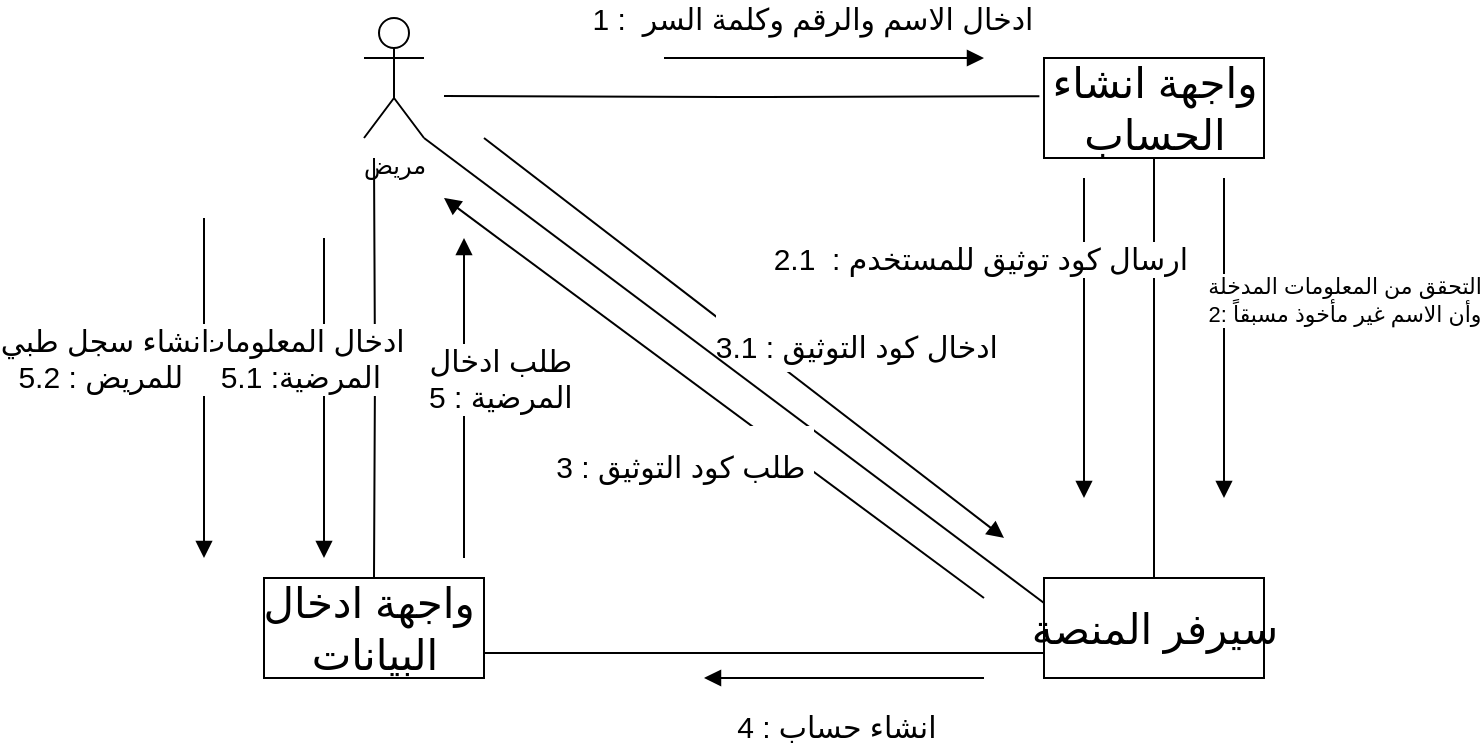<mxfile version="13.9.9" type="device"><diagram id="6s1cHMpI95H-qI50MBcM" name="Page-1"><mxGraphModel dx="1463" dy="846" grid="1" gridSize="10" guides="1" tooltips="1" connect="1" arrows="1" fold="1" page="1" pageScale="1" pageWidth="850" pageHeight="1100" math="0" shadow="0"><root><mxCell id="0"/><mxCell id="1" parent="0"/><mxCell id="NJ33t-JN1eJcF9ct_GX5-2" value="مريض" style="shape=umlActor;verticalLabelPosition=bottom;verticalAlign=top;html=1;" vertex="1" parent="1"><mxGeometry x="240" y="560" width="30" height="60" as="geometry"/></mxCell><mxCell id="NJ33t-JN1eJcF9ct_GX5-3" value="" style="endArrow=none;html=1;edgeStyle=orthogonalEdgeStyle;entryX=-0.021;entryY=0.383;entryDx=0;entryDy=0;entryPerimeter=0;" edge="1" parent="1" target="NJ33t-JN1eJcF9ct_GX5-6"><mxGeometry relative="1" as="geometry"><mxPoint x="280" y="599" as="sourcePoint"/><mxPoint x="560" y="600" as="targetPoint"/></mxGeometry></mxCell><mxCell id="NJ33t-JN1eJcF9ct_GX5-4" value="" style="endArrow=block;endFill=1;html=1;edgeStyle=orthogonalEdgeStyle;align=left;verticalAlign=top;" edge="1" parent="1"><mxGeometry x="-1" relative="1" as="geometry"><mxPoint x="390" y="580" as="sourcePoint"/><mxPoint x="550" y="580" as="targetPoint"/><Array as="points"><mxPoint x="490" y="580"/><mxPoint x="490" y="580"/></Array></mxGeometry></mxCell><mxCell id="NJ33t-JN1eJcF9ct_GX5-5" value="&lt;span style=&quot;font-size: 15px&quot;&gt;1 :&amp;nbsp; ادخال الاسم والرقم وكلمة السر&lt;/span&gt;" style="edgeLabel;html=1;align=center;verticalAlign=middle;resizable=0;points=[];" vertex="1" connectable="0" parent="NJ33t-JN1eJcF9ct_GX5-4"><mxGeometry x="0.26" y="3" relative="1" as="geometry"><mxPoint x="-27" y="-17" as="offset"/></mxGeometry></mxCell><mxCell id="NJ33t-JN1eJcF9ct_GX5-6" value="&lt;span style=&quot;font-size: 21px&quot;&gt;واجهة انشاء &lt;br&gt;الحساب&lt;br&gt;&lt;/span&gt;" style="html=1;" vertex="1" parent="1"><mxGeometry x="580" y="580" width="110" height="50" as="geometry"/></mxCell><mxCell id="NJ33t-JN1eJcF9ct_GX5-7" value="" style="html=1;verticalAlign=bottom;endArrow=block;fontSize=28;" edge="1" parent="1"><mxGeometry width="80" relative="1" as="geometry"><mxPoint x="670" y="640" as="sourcePoint"/><mxPoint x="670" y="800" as="targetPoint"/></mxGeometry></mxCell><mxCell id="NJ33t-JN1eJcF9ct_GX5-8" value="&lt;span style=&quot;font-size: 15px&quot;&gt;&lt;br&gt;&lt;/span&gt;" style="edgeLabel;html=1;align=center;verticalAlign=middle;resizable=0;points=[];fontSize=28;" vertex="1" connectable="0" parent="NJ33t-JN1eJcF9ct_GX5-7"><mxGeometry x="0.197" y="2" relative="1" as="geometry"><mxPoint x="98" y="-21.72" as="offset"/></mxGeometry></mxCell><mxCell id="NJ33t-JN1eJcF9ct_GX5-38" value="التحقق من المعلومات المدخلة&lt;br&gt;2: وأن الاسم غير مأخوذ مسبقاً" style="edgeLabel;html=1;align=center;verticalAlign=middle;resizable=0;points=[];" vertex="1" connectable="0" parent="NJ33t-JN1eJcF9ct_GX5-7"><mxGeometry x="-0.159" y="-2" relative="1" as="geometry"><mxPoint x="62" y="-7.2" as="offset"/></mxGeometry></mxCell><mxCell id="NJ33t-JN1eJcF9ct_GX5-9" value="&lt;span style=&quot;font-size: 21px&quot;&gt;سيرفر المنصة&lt;br&gt;&lt;/span&gt;" style="html=1;" vertex="1" parent="1"><mxGeometry x="580" y="840" width="110" height="50" as="geometry"/></mxCell><mxCell id="NJ33t-JN1eJcF9ct_GX5-10" value="" style="endArrow=none;html=1;edgeStyle=orthogonalEdgeStyle;exitX=0.5;exitY=1;exitDx=0;exitDy=0;" edge="1" parent="1" source="NJ33t-JN1eJcF9ct_GX5-6" target="NJ33t-JN1eJcF9ct_GX5-9"><mxGeometry relative="1" as="geometry"><mxPoint x="635" y="660" as="sourcePoint"/><mxPoint x="522.257" y="477" as="targetPoint"/></mxGeometry></mxCell><mxCell id="NJ33t-JN1eJcF9ct_GX5-11" value="" style="html=1;verticalAlign=bottom;endArrow=block;fontSize=28;" edge="1" parent="1"><mxGeometry width="80" relative="1" as="geometry"><mxPoint x="600" y="640" as="sourcePoint"/><mxPoint x="600" y="800" as="targetPoint"/></mxGeometry></mxCell><mxCell id="NJ33t-JN1eJcF9ct_GX5-13" value="&amp;nbsp;" style="edgeLabel;html=1;align=center;verticalAlign=middle;resizable=0;points=[];" vertex="1" connectable="0" parent="NJ33t-JN1eJcF9ct_GX5-11"><mxGeometry x="-0.421" y="-1" relative="1" as="geometry"><mxPoint x="-29" y="-3.33" as="offset"/></mxGeometry></mxCell><mxCell id="NJ33t-JN1eJcF9ct_GX5-16" value="&lt;font style=&quot;font-size: 15px&quot;&gt;ارسال كود توثيق للمستخدم :&amp;nbsp; 2.1&amp;nbsp;&lt;/font&gt;" style="edgeLabel;html=1;align=center;verticalAlign=middle;resizable=0;points=[];" vertex="1" connectable="0" parent="NJ33t-JN1eJcF9ct_GX5-11"><mxGeometry x="-0.236" relative="1" as="geometry"><mxPoint x="-50" y="-20.83" as="offset"/></mxGeometry></mxCell><mxCell id="NJ33t-JN1eJcF9ct_GX5-17" value="" style="html=1;verticalAlign=bottom;endArrow=block;fontSize=28;" edge="1" parent="1"><mxGeometry width="80" relative="1" as="geometry"><mxPoint x="300" y="620" as="sourcePoint"/><mxPoint x="560" y="820" as="targetPoint"/></mxGeometry></mxCell><mxCell id="NJ33t-JN1eJcF9ct_GX5-18" value="&lt;font style=&quot;font-size: 15px&quot;&gt;3.1 : ادخال كود التوثيق&amp;nbsp;&lt;/font&gt;" style="edgeLabel;html=1;align=center;verticalAlign=middle;resizable=0;points=[];fontSize=28;" vertex="1" connectable="0" parent="NJ33t-JN1eJcF9ct_GX5-17"><mxGeometry x="0.197" y="2" relative="1" as="geometry"><mxPoint x="31.17" y="-18.09" as="offset"/></mxGeometry></mxCell><mxCell id="NJ33t-JN1eJcF9ct_GX5-19" value="" style="endArrow=none;html=1;rounded=0;fontSize=28;entryX=0;entryY=0.25;entryDx=0;entryDy=0;exitX=1;exitY=1;exitDx=0;exitDy=0;exitPerimeter=0;" edge="1" parent="1" source="NJ33t-JN1eJcF9ct_GX5-2" target="NJ33t-JN1eJcF9ct_GX5-9"><mxGeometry relative="1" as="geometry"><mxPoint x="536.585" y="329.544" as="sourcePoint"/><mxPoint x="812.777" y="476.964" as="targetPoint"/></mxGeometry></mxCell><mxCell id="NJ33t-JN1eJcF9ct_GX5-20" value="" style="html=1;verticalAlign=bottom;endArrow=block;fontSize=28;" edge="1" parent="1"><mxGeometry width="80" relative="1" as="geometry"><mxPoint x="550" y="850" as="sourcePoint"/><mxPoint x="280" y="650" as="targetPoint"/></mxGeometry></mxCell><mxCell id="NJ33t-JN1eJcF9ct_GX5-21" value="&lt;font style=&quot;font-size: 15px&quot;&gt;3 : طلب كود التوثيق&amp;nbsp;&lt;/font&gt;" style="edgeLabel;html=1;align=center;verticalAlign=middle;resizable=0;points=[];fontSize=28;" vertex="1" connectable="0" parent="NJ33t-JN1eJcF9ct_GX5-20"><mxGeometry x="0.197" y="2" relative="1" as="geometry"><mxPoint x="12.57" y="47.93" as="offset"/></mxGeometry></mxCell><mxCell id="NJ33t-JN1eJcF9ct_GX5-23" value="" style="endArrow=none;html=1;edgeStyle=orthogonalEdgeStyle;exitX=0;exitY=0.75;exitDx=0;exitDy=0;entryX=1;entryY=0.75;entryDx=0;entryDy=0;" edge="1" parent="1" source="NJ33t-JN1eJcF9ct_GX5-9" target="NJ33t-JN1eJcF9ct_GX5-24"><mxGeometry relative="1" as="geometry"><mxPoint x="645" y="870" as="sourcePoint"/><mxPoint x="440" y="868" as="targetPoint"/><Array as="points"/></mxGeometry></mxCell><mxCell id="NJ33t-JN1eJcF9ct_GX5-24" value="&lt;span style=&quot;font-size: 21px&quot;&gt;واجهة ادخال&amp;nbsp;&lt;br&gt;البيانات&lt;br&gt;&lt;/span&gt;" style="html=1;" vertex="1" parent="1"><mxGeometry x="190" y="840" width="110" height="50" as="geometry"/></mxCell><mxCell id="NJ33t-JN1eJcF9ct_GX5-25" value="" style="html=1;verticalAlign=bottom;endArrow=block;fontSize=28;" edge="1" parent="1"><mxGeometry width="80" relative="1" as="geometry"><mxPoint x="550" y="890" as="sourcePoint"/><mxPoint x="410" y="890" as="targetPoint"/><Array as="points"><mxPoint x="490" y="890"/></Array></mxGeometry></mxCell><mxCell id="NJ33t-JN1eJcF9ct_GX5-26" value="&lt;span style=&quot;font-size: 15px&quot;&gt;انشاء حساب : 4&amp;nbsp;&lt;br&gt;&lt;/span&gt;" style="edgeLabel;html=1;align=center;verticalAlign=middle;resizable=0;points=[];fontSize=28;" vertex="1" connectable="0" parent="NJ33t-JN1eJcF9ct_GX5-25"><mxGeometry x="0.197" y="2" relative="1" as="geometry"><mxPoint x="11.72" y="18" as="offset"/></mxGeometry></mxCell><mxCell id="NJ33t-JN1eJcF9ct_GX5-31" value="" style="endArrow=block;endFill=1;html=1;edgeStyle=orthogonalEdgeStyle;align=left;verticalAlign=top;" edge="1" parent="1"><mxGeometry x="-1" relative="1" as="geometry"><mxPoint x="290" y="830" as="sourcePoint"/><mxPoint x="290" y="670" as="targetPoint"/><Array as="points"><mxPoint x="290" y="700"/><mxPoint x="290" y="700"/></Array></mxGeometry></mxCell><mxCell id="NJ33t-JN1eJcF9ct_GX5-32" value="&lt;span style=&quot;font-size: 15px&quot;&gt;طلب ادخال&amp;nbsp;&lt;br&gt;5 : المرضية&amp;nbsp;&lt;br&gt;&lt;/span&gt;" style="edgeLabel;html=1;align=center;verticalAlign=middle;resizable=0;points=[];" vertex="1" connectable="0" parent="NJ33t-JN1eJcF9ct_GX5-31"><mxGeometry x="0.26" y="3" relative="1" as="geometry"><mxPoint x="23" y="10.83" as="offset"/></mxGeometry></mxCell><mxCell id="NJ33t-JN1eJcF9ct_GX5-34" value="" style="endArrow=none;html=1;edgeStyle=orthogonalEdgeStyle;entryX=0.5;entryY=0;entryDx=0;entryDy=0;" edge="1" parent="1" target="NJ33t-JN1eJcF9ct_GX5-24"><mxGeometry relative="1" as="geometry"><mxPoint x="245" y="630" as="sourcePoint"/><mxPoint x="310" y="887.5" as="targetPoint"/><Array as="points"/></mxGeometry></mxCell><mxCell id="NJ33t-JN1eJcF9ct_GX5-35" value="" style="html=1;verticalAlign=bottom;endArrow=block;fontSize=28;" edge="1" parent="1"><mxGeometry width="80" relative="1" as="geometry"><mxPoint x="220" y="670" as="sourcePoint"/><mxPoint x="220" y="830" as="targetPoint"/></mxGeometry></mxCell><mxCell id="NJ33t-JN1eJcF9ct_GX5-36" value="&amp;nbsp;" style="edgeLabel;html=1;align=center;verticalAlign=middle;resizable=0;points=[];" vertex="1" connectable="0" parent="NJ33t-JN1eJcF9ct_GX5-35"><mxGeometry x="-0.421" y="-1" relative="1" as="geometry"><mxPoint x="-29" y="-3.33" as="offset"/></mxGeometry></mxCell><mxCell id="NJ33t-JN1eJcF9ct_GX5-37" value="&lt;span style=&quot;font-size: 15px&quot;&gt;ادخال المعلومات&amp;nbsp;&lt;br&gt;5.1 :المرضية&amp;nbsp;&lt;br&gt;&lt;/span&gt;" style="edgeLabel;html=1;align=center;verticalAlign=middle;resizable=0;points=[];" vertex="1" connectable="0" parent="NJ33t-JN1eJcF9ct_GX5-35"><mxGeometry x="-0.236" relative="1" as="geometry"><mxPoint x="-10" y="-0.83" as="offset"/></mxGeometry></mxCell><mxCell id="NJ33t-JN1eJcF9ct_GX5-39" value="" style="html=1;verticalAlign=bottom;endArrow=block;fontSize=28;" edge="1" parent="1"><mxGeometry width="80" relative="1" as="geometry"><mxPoint x="160" y="660" as="sourcePoint"/><mxPoint x="160" y="830" as="targetPoint"/></mxGeometry></mxCell><mxCell id="NJ33t-JN1eJcF9ct_GX5-40" value="&amp;nbsp;" style="edgeLabel;html=1;align=center;verticalAlign=middle;resizable=0;points=[];" vertex="1" connectable="0" parent="NJ33t-JN1eJcF9ct_GX5-39"><mxGeometry x="-0.421" y="-1" relative="1" as="geometry"><mxPoint x="-29" y="-3.33" as="offset"/></mxGeometry></mxCell><mxCell id="NJ33t-JN1eJcF9ct_GX5-41" value="&lt;span style=&quot;font-size: 15px&quot;&gt;انشاء سجل طبي&lt;br&gt;5.2 : للمريض&amp;nbsp;&lt;br&gt;&lt;/span&gt;" style="edgeLabel;html=1;align=center;verticalAlign=middle;resizable=0;points=[];" vertex="1" connectable="0" parent="NJ33t-JN1eJcF9ct_GX5-39"><mxGeometry x="-0.236" relative="1" as="geometry"><mxPoint x="-50" y="5.0" as="offset"/></mxGeometry></mxCell></root></mxGraphModel></diagram></mxfile>